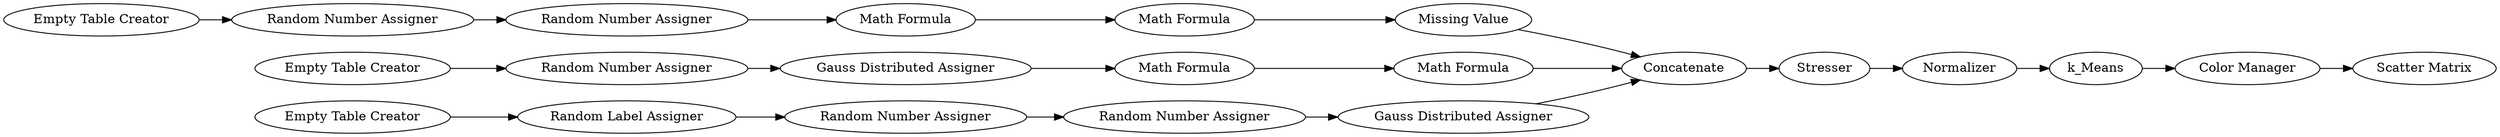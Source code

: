 digraph {
	13 -> 15
	21 -> 22
	19 -> 21
	23 -> 26
	33 -> 36
	12 -> 13
	35 -> 33
	11 -> 12
	10 -> 11
	17 -> 30
	22 -> 24
	24 -> 23
	3 -> 6
	36 -> 34
	5 -> 3
	34 -> 17
	9 -> 35
	26 -> 35
	15 -> 35
	6 -> 9
	1 -> 5
	9 [label="Math Formula"]
	21 [label="Random Number Assigner"]
	26 [label="Missing Value"]
	17 [label="Color Manager"]
	3 [label="Gauss Distributed Assigner"]
	19 [label="Empty Table Creator"]
	24 [label="Math Formula"]
	6 [label="Math Formula"]
	15 [label="Gauss Distributed Assigner"]
	12 [label="Random Number Assigner"]
	10 [label="Empty Table Creator"]
	1 [label="Empty Table Creator"]
	22 [label="Random Number Assigner"]
	11 [label="Random Label Assigner"]
	23 [label="Math Formula"]
	5 [label="Random Number Assigner"]
	13 [label="Random Number Assigner"]
	35 [label=Concatenate]
	34 [label=k_Means]
	36 [label=Normalizer]
	33 [label=Stresser]
	30 [label="Scatter Matrix"]
	rankdir=LR
}
